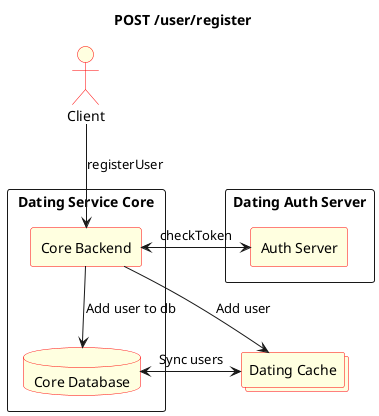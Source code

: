 @startuml
title "POST /user/register"

skinparam database  {
    BorderColor Red
    BackgroundColor LightYellow
}

skinparam agent {
    BorderColor Red
    BackgroundColor LightYellow
}

skinparam collections {
    BorderColor Red
    BackgroundColor LightYellow
}
skinparam actor {
    BorderColor Red
    BackgroundColor LightYellow
}

skinparam queue {
    BorderColor Red
    BackgroundColor LightYellow
}

actor Client as client1
collections "Dating Cache" as cache

rectangle "Dating Auth Server" {
    agent "Auth Server" as auth_server
}

rectangle "Dating Service Core" {
    agent "Core Backend" as backend_core
    database "Core Database" as db_core
}

client1 -down->backend_core: "registerUser"
backend_core <-> auth_server: "checkToken"
backend_core -down-> db_core: "Add user to db"
backend_core -down->cache: "Add user"
cache <->db_core: "Sync users"